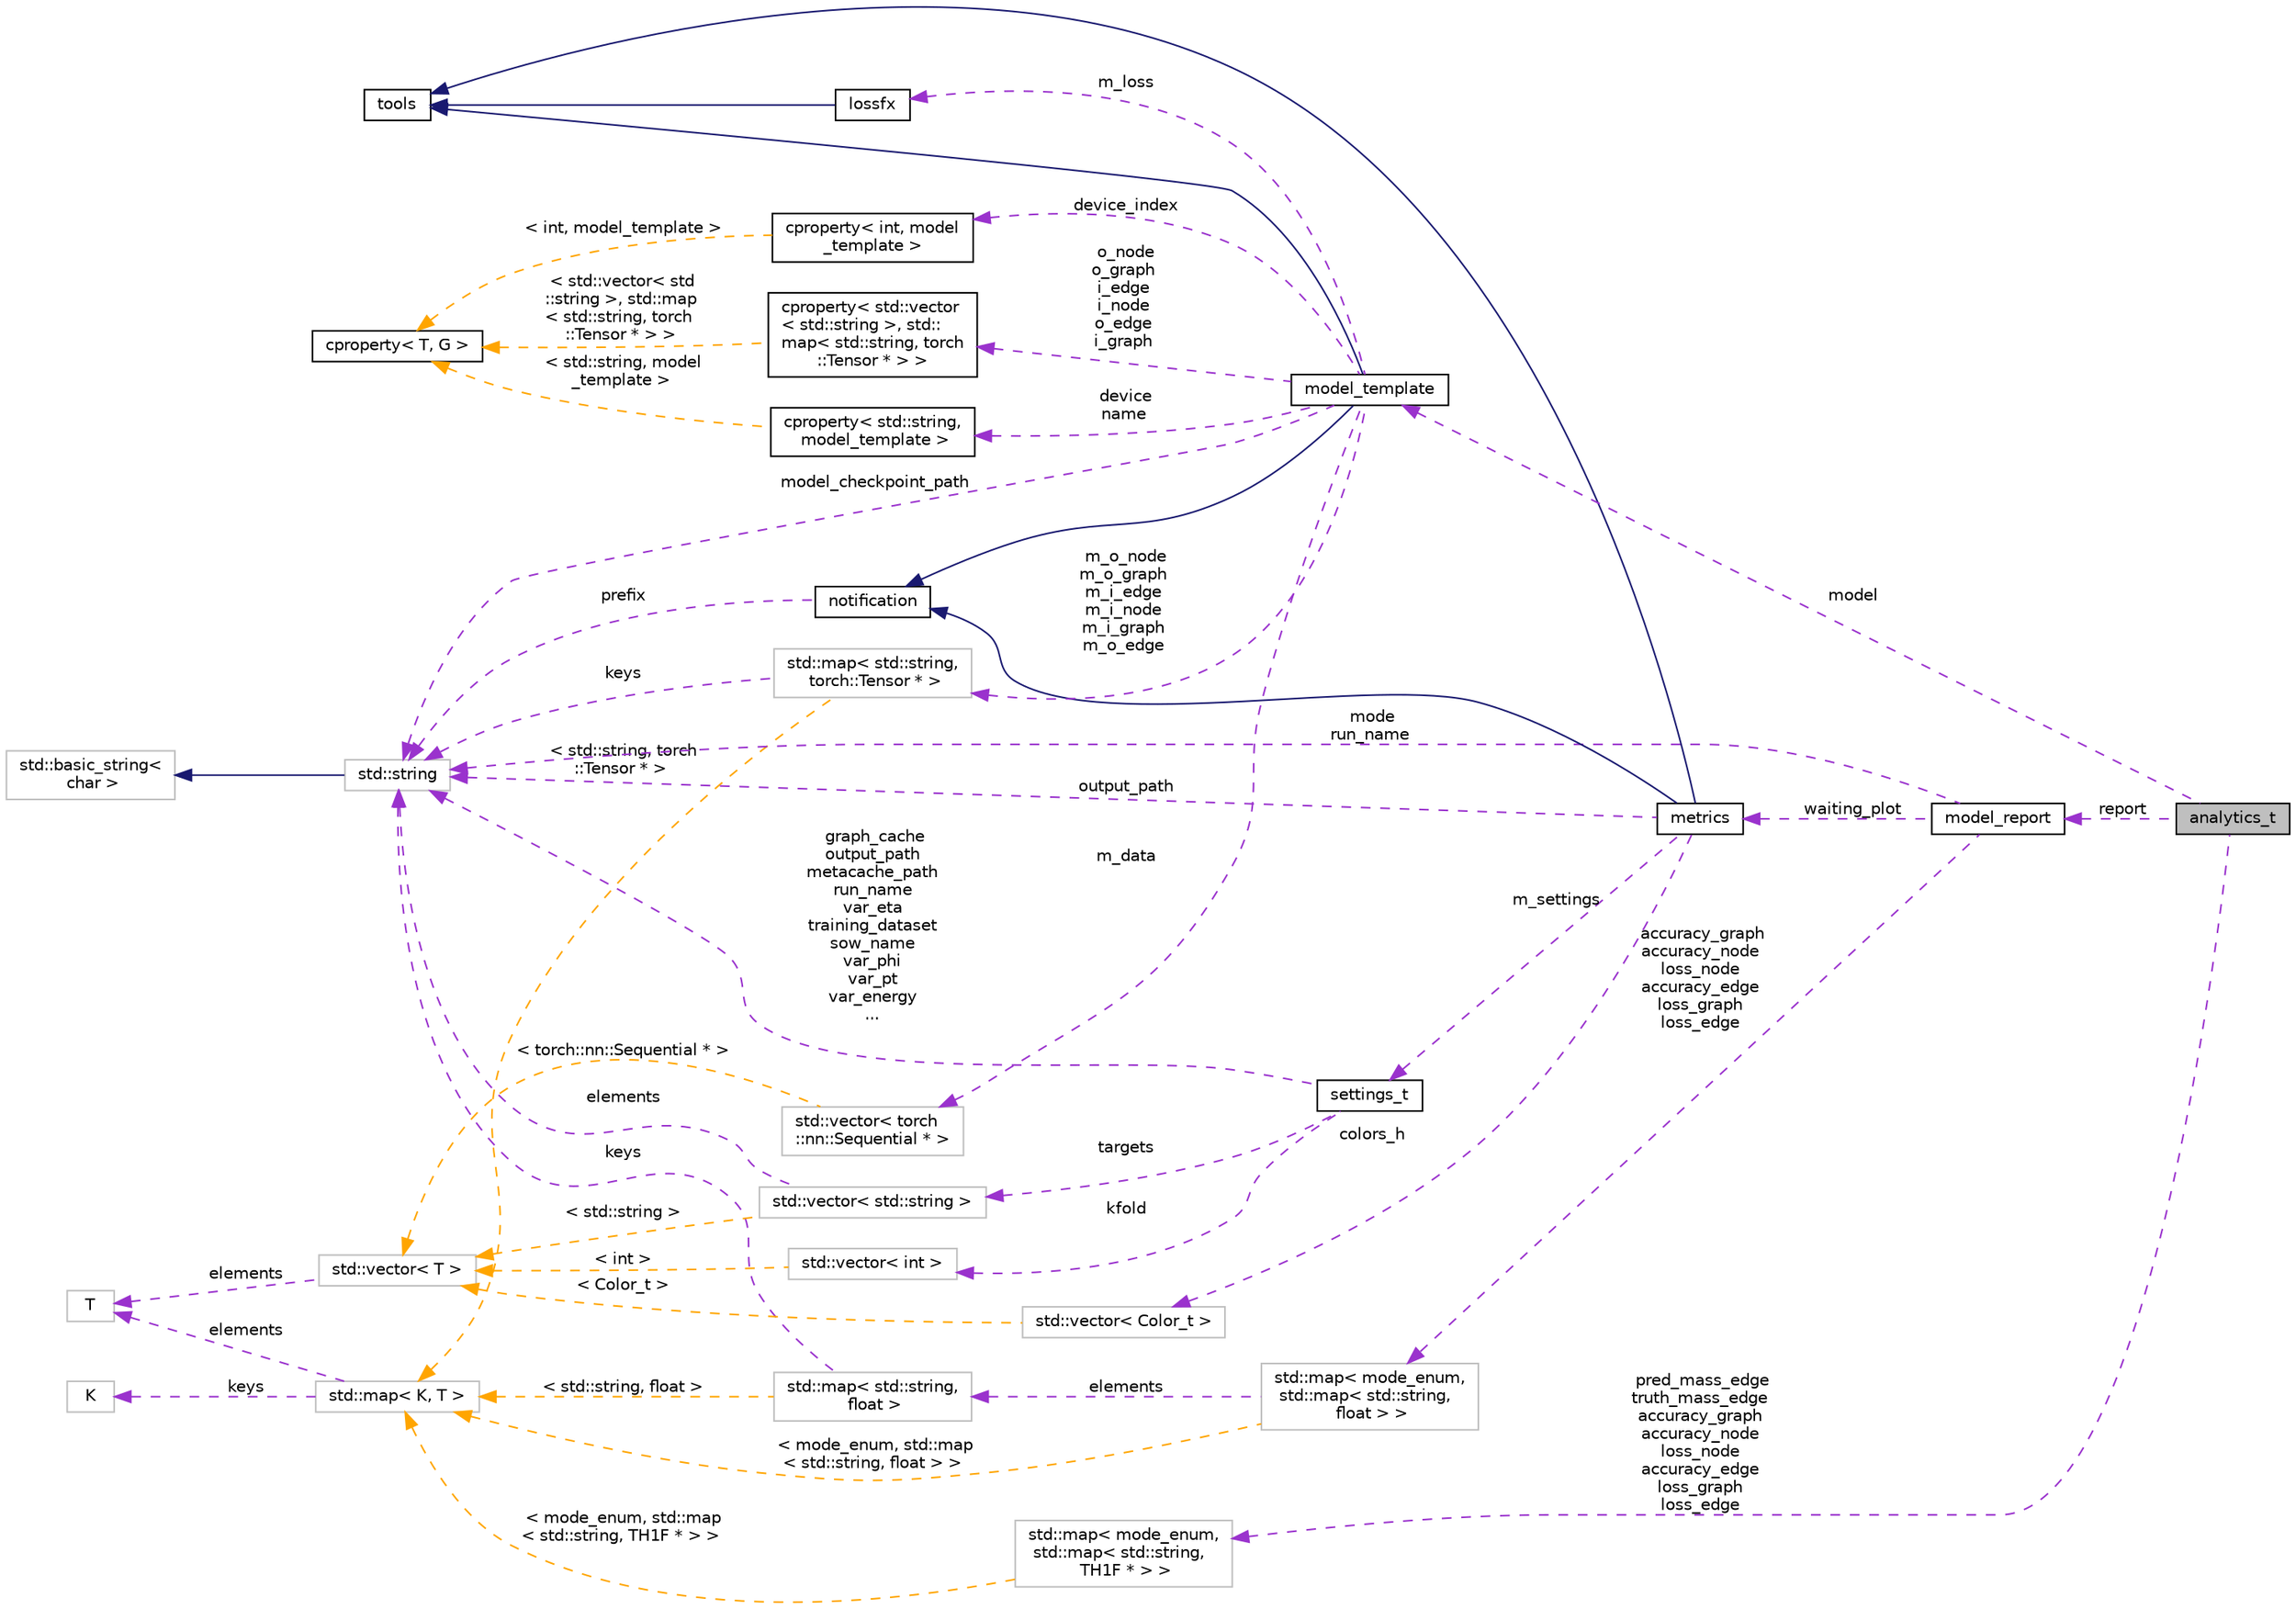 digraph "analytics_t"
{
 // INTERACTIVE_SVG=YES
 // LATEX_PDF_SIZE
  edge [fontname="Helvetica",fontsize="10",labelfontname="Helvetica",labelfontsize="10"];
  node [fontname="Helvetica",fontsize="10",shape=record];
  rankdir="LR";
  Node1 [label="analytics_t",height=0.2,width=0.4,color="black", fillcolor="grey75", style="filled", fontcolor="black",tooltip=" "];
  Node2 -> Node1 [dir="back",color="darkorchid3",fontsize="10",style="dashed",label=" pred_mass_edge\ntruth_mass_edge\naccuracy_graph\naccuracy_node\nloss_node\naccuracy_edge\nloss_graph\nloss_edge" ,fontname="Helvetica"];
  Node2 [label="std::map\< mode_enum,\l std::map\< std::string,\l TH1F * \> \>",height=0.2,width=0.4,color="grey75", fillcolor="white", style="filled",tooltip=" "];
  Node3 -> Node2 [dir="back",color="orange",fontsize="10",style="dashed",label=" \< mode_enum, std::map\l\< std::string, TH1F * \> \>" ,fontname="Helvetica"];
  Node3 [label="std::map\< K, T \>",height=0.2,width=0.4,color="grey75", fillcolor="white", style="filled",tooltip="STL class."];
  Node4 -> Node3 [dir="back",color="darkorchid3",fontsize="10",style="dashed",label=" keys" ,fontname="Helvetica"];
  Node4 [label="K",height=0.2,width=0.4,color="grey75", fillcolor="white", style="filled",tooltip=" "];
  Node5 -> Node3 [dir="back",color="darkorchid3",fontsize="10",style="dashed",label=" elements" ,fontname="Helvetica"];
  Node5 [label="T",height=0.2,width=0.4,color="grey75", fillcolor="white", style="filled",tooltip=" "];
  Node6 -> Node1 [dir="back",color="darkorchid3",fontsize="10",style="dashed",label=" report" ,fontname="Helvetica"];
  Node6 [label="model_report",height=0.2,width=0.4,color="black", fillcolor="white", style="filled",URL="$structmodel__report.html",tooltip=" "];
  Node7 -> Node6 [dir="back",color="darkorchid3",fontsize="10",style="dashed",label=" mode\nrun_name" ,fontname="Helvetica"];
  Node7 [label="std::string",height=0.2,width=0.4,color="grey75", fillcolor="white", style="filled",tooltip="STL class."];
  Node8 -> Node7 [dir="back",color="midnightblue",fontsize="10",style="solid",fontname="Helvetica"];
  Node8 [label="std::basic_string\<\l char \>",height=0.2,width=0.4,color="grey75", fillcolor="white", style="filled",tooltip="STL class."];
  Node9 -> Node6 [dir="back",color="darkorchid3",fontsize="10",style="dashed",label=" accuracy_graph\naccuracy_node\nloss_node\naccuracy_edge\nloss_graph\nloss_edge" ,fontname="Helvetica"];
  Node9 [label="std::map\< mode_enum,\l std::map\< std::string,\l float \> \>",height=0.2,width=0.4,color="grey75", fillcolor="white", style="filled",tooltip=" "];
  Node10 -> Node9 [dir="back",color="darkorchid3",fontsize="10",style="dashed",label=" elements" ,fontname="Helvetica"];
  Node10 [label="std::map\< std::string,\l float \>",height=0.2,width=0.4,color="grey75", fillcolor="white", style="filled",tooltip=" "];
  Node7 -> Node10 [dir="back",color="darkorchid3",fontsize="10",style="dashed",label=" keys" ,fontname="Helvetica"];
  Node3 -> Node10 [dir="back",color="orange",fontsize="10",style="dashed",label=" \< std::string, float \>" ,fontname="Helvetica"];
  Node3 -> Node9 [dir="back",color="orange",fontsize="10",style="dashed",label=" \< mode_enum, std::map\l\< std::string, float \> \>" ,fontname="Helvetica"];
  Node11 -> Node6 [dir="back",color="darkorchid3",fontsize="10",style="dashed",label=" waiting_plot" ,fontname="Helvetica"];
  Node11 [label="metrics",height=0.2,width=0.4,color="black", fillcolor="white", style="filled",URL="$classmetrics.html",tooltip=" "];
  Node12 -> Node11 [dir="back",color="midnightblue",fontsize="10",style="solid",fontname="Helvetica"];
  Node12 [label="tools",height=0.2,width=0.4,color="black", fillcolor="white", style="filled",URL="$classtools.html",tooltip="Provides a wide range of utility functions used throughout the framework."];
  Node13 -> Node11 [dir="back",color="midnightblue",fontsize="10",style="solid",fontname="Helvetica"];
  Node13 [label="notification",height=0.2,width=0.4,color="black", fillcolor="white", style="filled",URL="$classnotification.html",tooltip="Provides logging and messaging functionality with various severity levels."];
  Node7 -> Node13 [dir="back",color="darkorchid3",fontsize="10",style="dashed",label=" prefix" ,fontname="Helvetica"];
  Node14 -> Node11 [dir="back",color="darkorchid3",fontsize="10",style="dashed",label=" colors_h" ,fontname="Helvetica"];
  Node14 [label="std::vector\< Color_t \>",height=0.2,width=0.4,color="grey75", fillcolor="white", style="filled",tooltip=" "];
  Node15 -> Node14 [dir="back",color="orange",fontsize="10",style="dashed",label=" \< Color_t \>" ,fontname="Helvetica"];
  Node15 [label="std::vector\< T \>",height=0.2,width=0.4,color="grey75", fillcolor="white", style="filled",tooltip="STL class."];
  Node5 -> Node15 [dir="back",color="darkorchid3",fontsize="10",style="dashed",label=" elements" ,fontname="Helvetica"];
  Node16 -> Node11 [dir="back",color="darkorchid3",fontsize="10",style="dashed",label=" m_settings" ,fontname="Helvetica"];
  Node16 [label="settings_t",height=0.2,width=0.4,color="black", fillcolor="white", style="filled",URL="$structsettings__t.html",tooltip="Contains all configuration settings for an analysis session."];
  Node7 -> Node16 [dir="back",color="darkorchid3",fontsize="10",style="dashed",label=" graph_cache\noutput_path\nmetacache_path\nrun_name\nvar_eta\ntraining_dataset\nsow_name\nvar_phi\nvar_pt\nvar_energy\n..." ,fontname="Helvetica"];
  Node17 -> Node16 [dir="back",color="darkorchid3",fontsize="10",style="dashed",label=" kfold" ,fontname="Helvetica"];
  Node17 [label="std::vector\< int \>",height=0.2,width=0.4,color="grey75", fillcolor="white", style="filled",tooltip=" "];
  Node15 -> Node17 [dir="back",color="orange",fontsize="10",style="dashed",label=" \< int \>" ,fontname="Helvetica"];
  Node18 -> Node16 [dir="back",color="darkorchid3",fontsize="10",style="dashed",label=" targets" ,fontname="Helvetica"];
  Node18 [label="std::vector\< std::string \>",height=0.2,width=0.4,color="grey75", fillcolor="white", style="filled",tooltip=" "];
  Node7 -> Node18 [dir="back",color="darkorchid3",fontsize="10",style="dashed",label=" elements" ,fontname="Helvetica"];
  Node15 -> Node18 [dir="back",color="orange",fontsize="10",style="dashed",label=" \< std::string \>" ,fontname="Helvetica"];
  Node7 -> Node11 [dir="back",color="darkorchid3",fontsize="10",style="dashed",label=" output_path" ,fontname="Helvetica"];
  Node19 -> Node1 [dir="back",color="darkorchid3",fontsize="10",style="dashed",label=" model" ,fontname="Helvetica"];
  Node19 [label="model_template",height=0.2,width=0.4,color="black", fillcolor="white", style="filled",URL="$classmodel__template.html",tooltip="Base template class for machine learning models."];
  Node12 -> Node19 [dir="back",color="midnightblue",fontsize="10",style="solid",fontname="Helvetica"];
  Node13 -> Node19 [dir="back",color="midnightblue",fontsize="10",style="solid",fontname="Helvetica"];
  Node20 -> Node19 [dir="back",color="darkorchid3",fontsize="10",style="dashed",label=" o_node\no_graph\ni_edge\ni_node\no_edge\ni_graph" ,fontname="Helvetica"];
  Node20 [label="cproperty\< std::vector\l\< std::string \>, std::\lmap\< std::string, torch\l::Tensor * \> \>",height=0.2,width=0.4,color="black", fillcolor="white", style="filled",URL="$classcproperty.html",tooltip=" "];
  Node21 -> Node20 [dir="back",color="orange",fontsize="10",style="dashed",label=" \< std::vector\< std\l::string \>, std::map\l\< std::string, torch\l::Tensor * \> \>" ,fontname="Helvetica"];
  Node21 [label="cproperty\< T, G \>",height=0.2,width=0.4,color="black", fillcolor="white", style="filled",URL="$classcproperty.html",tooltip=" "];
  Node22 -> Node19 [dir="back",color="darkorchid3",fontsize="10",style="dashed",label=" m_loss" ,fontname="Helvetica"];
  Node22 [label="lossfx",height=0.2,width=0.4,color="black", fillcolor="white", style="filled",URL="$classlossfx.html",tooltip=" "];
  Node12 -> Node22 [dir="back",color="midnightblue",fontsize="10",style="solid",fontname="Helvetica"];
  Node23 -> Node19 [dir="back",color="darkorchid3",fontsize="10",style="dashed",label=" m_data" ,fontname="Helvetica"];
  Node23 [label="std::vector\< torch\l::nn::Sequential * \>",height=0.2,width=0.4,color="grey75", fillcolor="white", style="filled",tooltip=" "];
  Node15 -> Node23 [dir="back",color="orange",fontsize="10",style="dashed",label=" \< torch::nn::Sequential * \>" ,fontname="Helvetica"];
  Node24 -> Node19 [dir="back",color="darkorchid3",fontsize="10",style="dashed",label=" device\nname" ,fontname="Helvetica"];
  Node24 [label="cproperty\< std::string,\l model_template \>",height=0.2,width=0.4,color="black", fillcolor="white", style="filled",URL="$classcproperty.html",tooltip=" "];
  Node21 -> Node24 [dir="back",color="orange",fontsize="10",style="dashed",label=" \< std::string, model\l_template \>" ,fontname="Helvetica"];
  Node7 -> Node19 [dir="back",color="darkorchid3",fontsize="10",style="dashed",label=" model_checkpoint_path" ,fontname="Helvetica"];
  Node25 -> Node19 [dir="back",color="darkorchid3",fontsize="10",style="dashed",label=" device_index" ,fontname="Helvetica"];
  Node25 [label="cproperty\< int, model\l_template \>",height=0.2,width=0.4,color="black", fillcolor="white", style="filled",URL="$classcproperty.html",tooltip=" "];
  Node21 -> Node25 [dir="back",color="orange",fontsize="10",style="dashed",label=" \< int, model_template \>" ,fontname="Helvetica"];
  Node26 -> Node19 [dir="back",color="darkorchid3",fontsize="10",style="dashed",label=" m_o_node\nm_o_graph\nm_i_edge\nm_i_node\nm_i_graph\nm_o_edge" ,fontname="Helvetica"];
  Node26 [label="std::map\< std::string,\l torch::Tensor * \>",height=0.2,width=0.4,color="grey75", fillcolor="white", style="filled",tooltip=" "];
  Node7 -> Node26 [dir="back",color="darkorchid3",fontsize="10",style="dashed",label=" keys" ,fontname="Helvetica"];
  Node3 -> Node26 [dir="back",color="orange",fontsize="10",style="dashed",label=" \< std::string, torch\l::Tensor * \>" ,fontname="Helvetica"];
}
